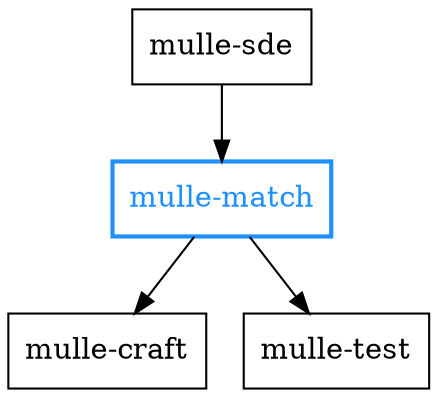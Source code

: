 digraph G {
    graph [rankdir = TD];

    node[shape=record];

    subgraph agnostic
    {
        label = "Language agnostic";

        "mulle-sde"       -> "mulle-match"
        "mulle-match"   -> "mulle-craft"
        "mulle-match"   -> "mulle-test"

        "mulle-match"   [ color="dodgerblue"; fontcolor="dodgerblue"; penwidth="2"]
    }
}
